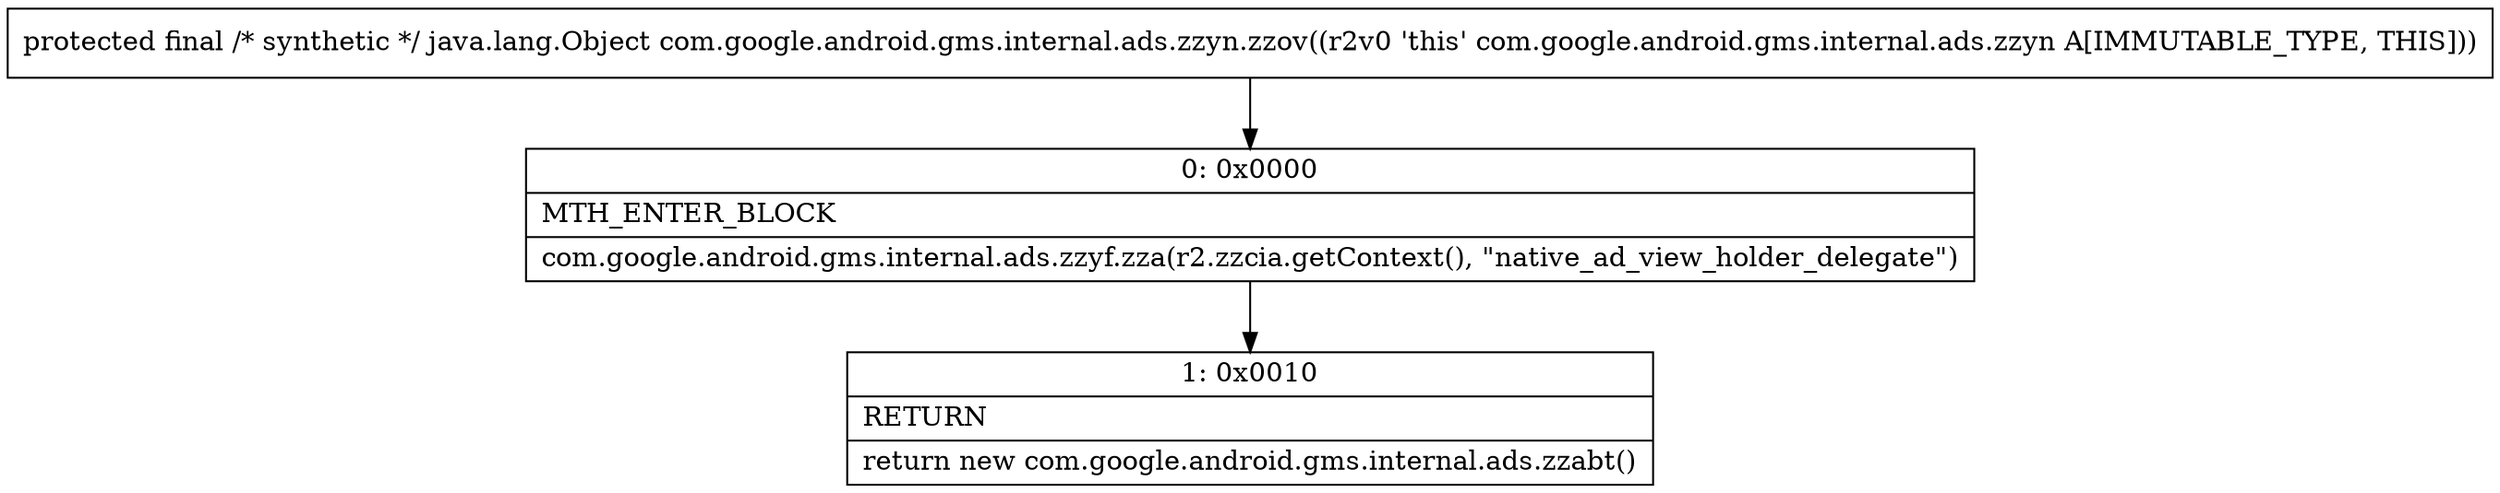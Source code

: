 digraph "CFG forcom.google.android.gms.internal.ads.zzyn.zzov()Ljava\/lang\/Object;" {
Node_0 [shape=record,label="{0\:\ 0x0000|MTH_ENTER_BLOCK\l|com.google.android.gms.internal.ads.zzyf.zza(r2.zzcia.getContext(), \"native_ad_view_holder_delegate\")\l}"];
Node_1 [shape=record,label="{1\:\ 0x0010|RETURN\l|return new com.google.android.gms.internal.ads.zzabt()\l}"];
MethodNode[shape=record,label="{protected final \/* synthetic *\/ java.lang.Object com.google.android.gms.internal.ads.zzyn.zzov((r2v0 'this' com.google.android.gms.internal.ads.zzyn A[IMMUTABLE_TYPE, THIS])) }"];
MethodNode -> Node_0;
Node_0 -> Node_1;
}

